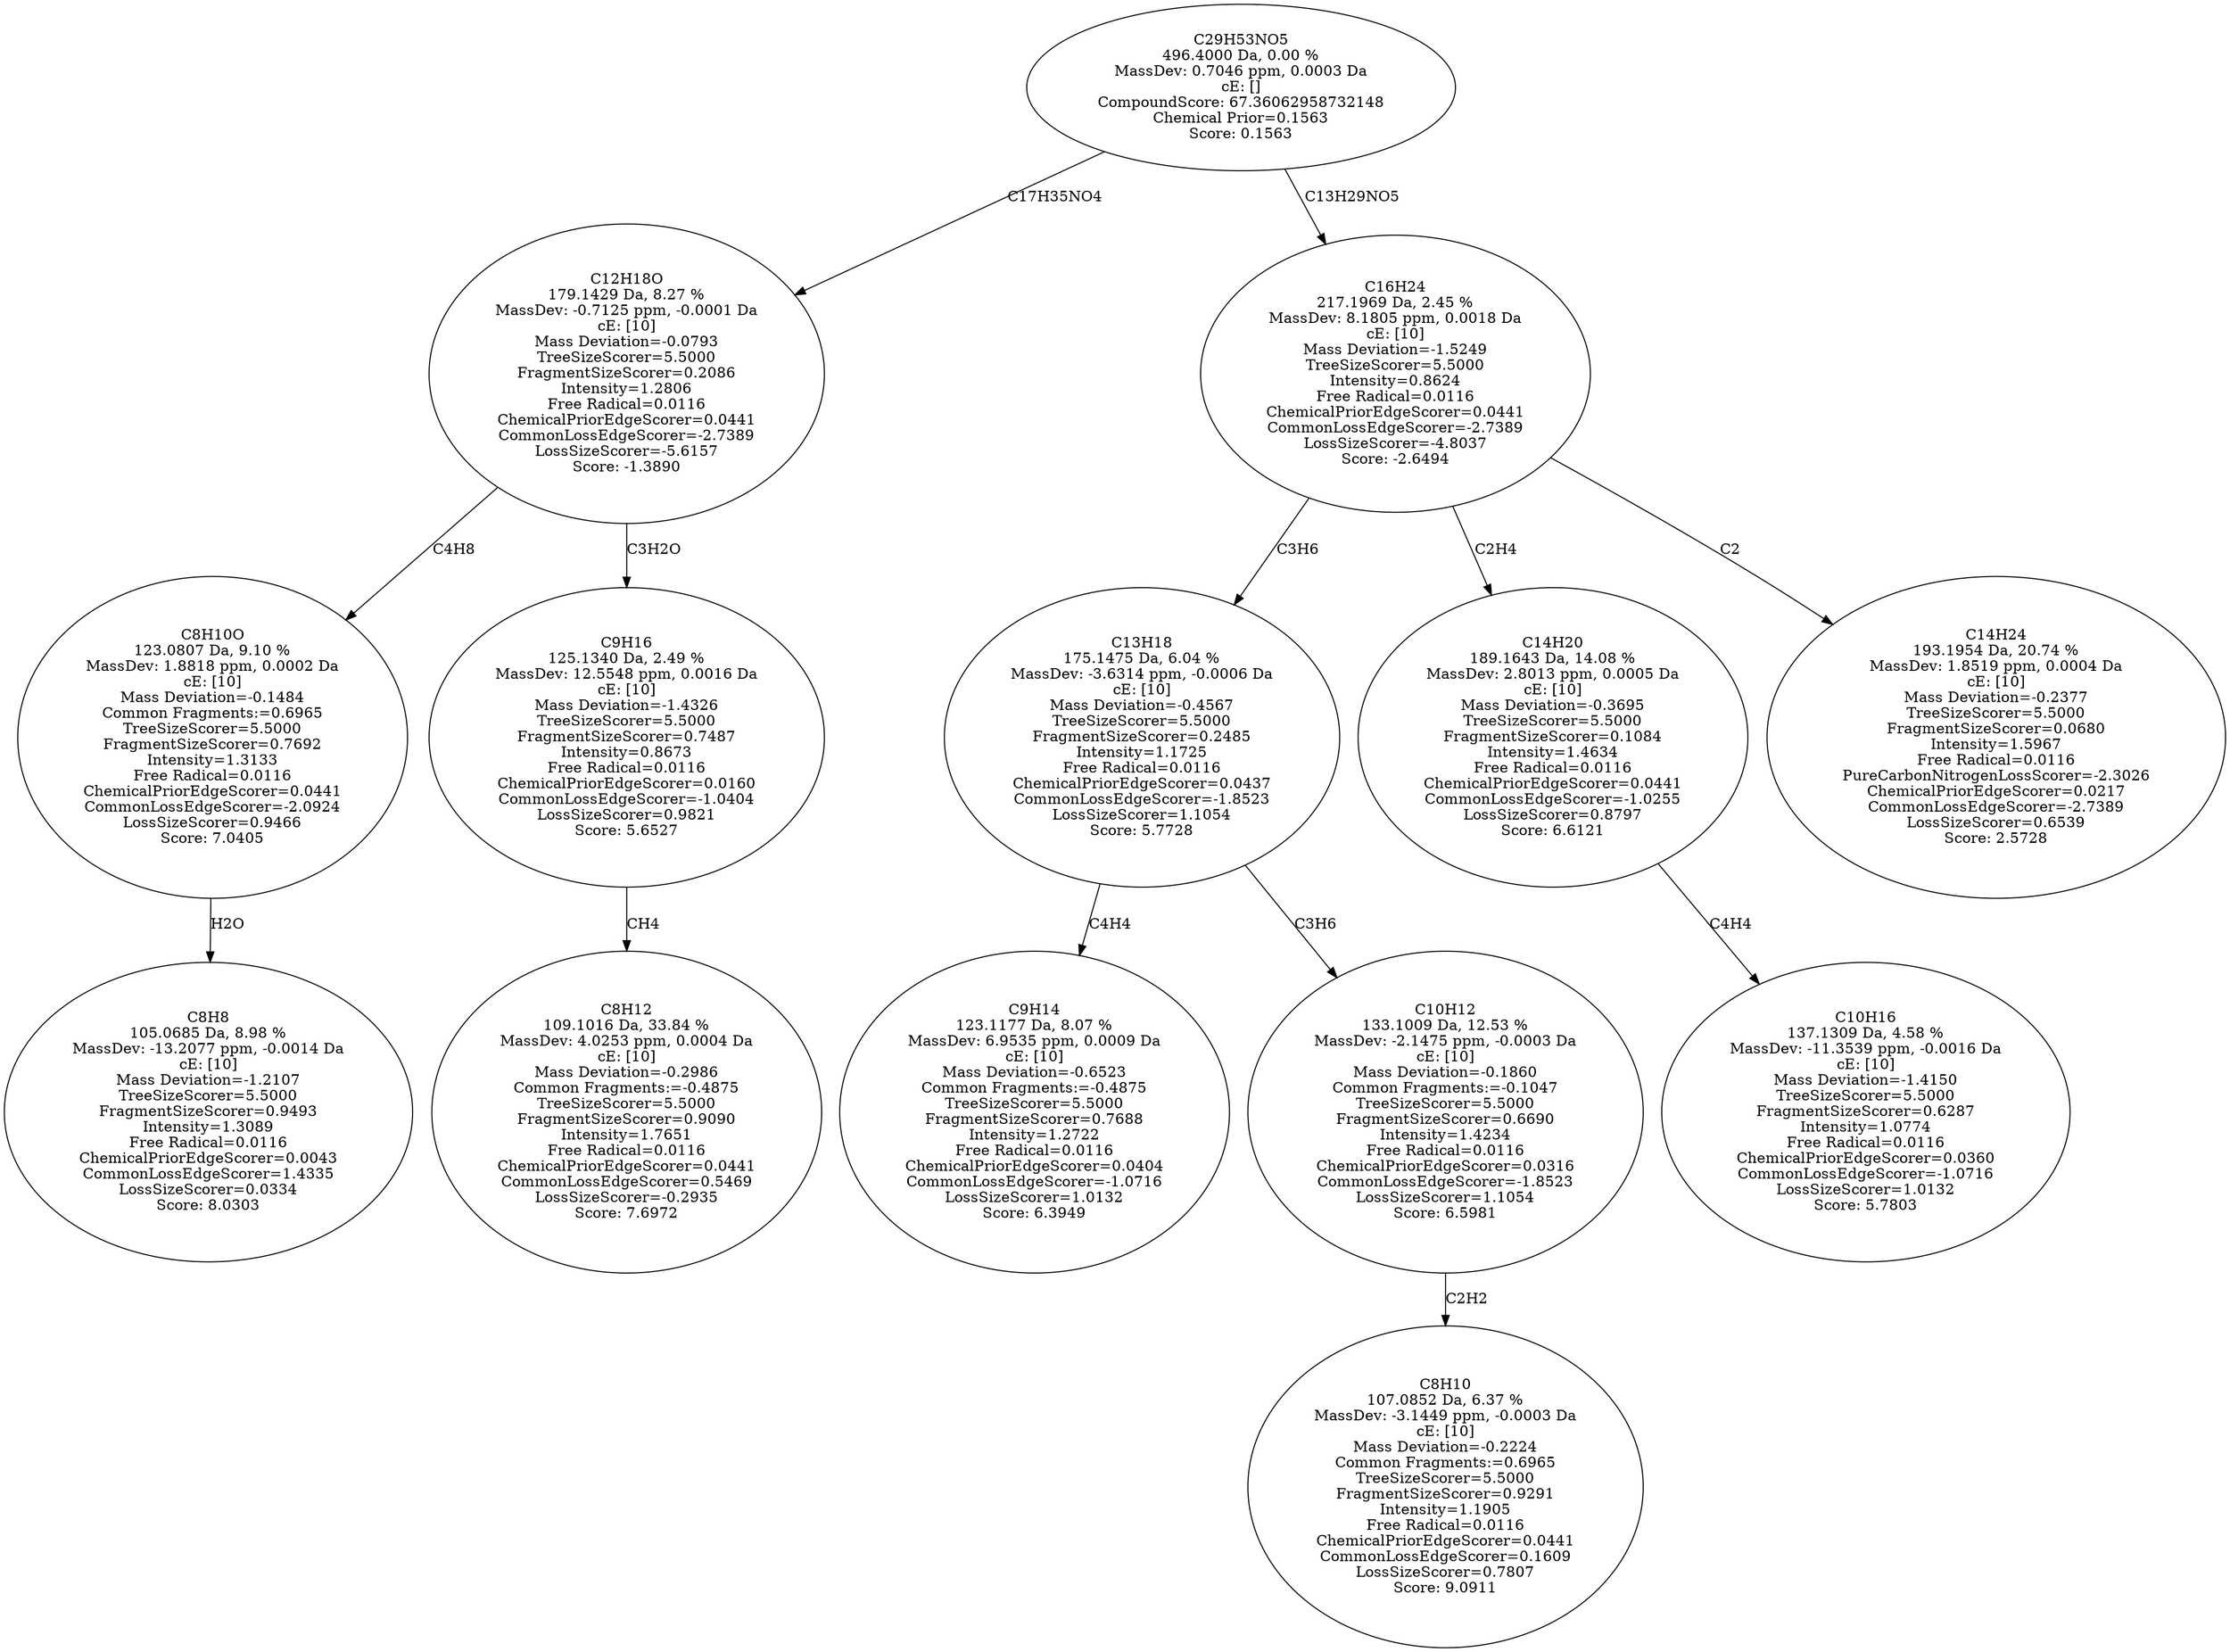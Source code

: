 strict digraph {
v1 [label="C8H8\n105.0685 Da, 8.98 %\nMassDev: -13.2077 ppm, -0.0014 Da\ncE: [10]\nMass Deviation=-1.2107\nTreeSizeScorer=5.5000\nFragmentSizeScorer=0.9493\nIntensity=1.3089\nFree Radical=0.0116\nChemicalPriorEdgeScorer=0.0043\nCommonLossEdgeScorer=1.4335\nLossSizeScorer=0.0334\nScore: 8.0303"];
v2 [label="C8H10O\n123.0807 Da, 9.10 %\nMassDev: 1.8818 ppm, 0.0002 Da\ncE: [10]\nMass Deviation=-0.1484\nCommon Fragments:=0.6965\nTreeSizeScorer=5.5000\nFragmentSizeScorer=0.7692\nIntensity=1.3133\nFree Radical=0.0116\nChemicalPriorEdgeScorer=0.0441\nCommonLossEdgeScorer=-2.0924\nLossSizeScorer=0.9466\nScore: 7.0405"];
v3 [label="C8H12\n109.1016 Da, 33.84 %\nMassDev: 4.0253 ppm, 0.0004 Da\ncE: [10]\nMass Deviation=-0.2986\nCommon Fragments:=-0.4875\nTreeSizeScorer=5.5000\nFragmentSizeScorer=0.9090\nIntensity=1.7651\nFree Radical=0.0116\nChemicalPriorEdgeScorer=0.0441\nCommonLossEdgeScorer=0.5469\nLossSizeScorer=-0.2935\nScore: 7.6972"];
v4 [label="C9H16\n125.1340 Da, 2.49 %\nMassDev: 12.5548 ppm, 0.0016 Da\ncE: [10]\nMass Deviation=-1.4326\nTreeSizeScorer=5.5000\nFragmentSizeScorer=0.7487\nIntensity=0.8673\nFree Radical=0.0116\nChemicalPriorEdgeScorer=0.0160\nCommonLossEdgeScorer=-1.0404\nLossSizeScorer=0.9821\nScore: 5.6527"];
v5 [label="C12H18O\n179.1429 Da, 8.27 %\nMassDev: -0.7125 ppm, -0.0001 Da\ncE: [10]\nMass Deviation=-0.0793\nTreeSizeScorer=5.5000\nFragmentSizeScorer=0.2086\nIntensity=1.2806\nFree Radical=0.0116\nChemicalPriorEdgeScorer=0.0441\nCommonLossEdgeScorer=-2.7389\nLossSizeScorer=-5.6157\nScore: -1.3890"];
v6 [label="C9H14\n123.1177 Da, 8.07 %\nMassDev: 6.9535 ppm, 0.0009 Da\ncE: [10]\nMass Deviation=-0.6523\nCommon Fragments:=-0.4875\nTreeSizeScorer=5.5000\nFragmentSizeScorer=0.7688\nIntensity=1.2722\nFree Radical=0.0116\nChemicalPriorEdgeScorer=0.0404\nCommonLossEdgeScorer=-1.0716\nLossSizeScorer=1.0132\nScore: 6.3949"];
v7 [label="C8H10\n107.0852 Da, 6.37 %\nMassDev: -3.1449 ppm, -0.0003 Da\ncE: [10]\nMass Deviation=-0.2224\nCommon Fragments:=0.6965\nTreeSizeScorer=5.5000\nFragmentSizeScorer=0.9291\nIntensity=1.1905\nFree Radical=0.0116\nChemicalPriorEdgeScorer=0.0441\nCommonLossEdgeScorer=0.1609\nLossSizeScorer=0.7807\nScore: 9.0911"];
v8 [label="C10H12\n133.1009 Da, 12.53 %\nMassDev: -2.1475 ppm, -0.0003 Da\ncE: [10]\nMass Deviation=-0.1860\nCommon Fragments:=-0.1047\nTreeSizeScorer=5.5000\nFragmentSizeScorer=0.6690\nIntensity=1.4234\nFree Radical=0.0116\nChemicalPriorEdgeScorer=0.0316\nCommonLossEdgeScorer=-1.8523\nLossSizeScorer=1.1054\nScore: 6.5981"];
v9 [label="C13H18\n175.1475 Da, 6.04 %\nMassDev: -3.6314 ppm, -0.0006 Da\ncE: [10]\nMass Deviation=-0.4567\nTreeSizeScorer=5.5000\nFragmentSizeScorer=0.2485\nIntensity=1.1725\nFree Radical=0.0116\nChemicalPriorEdgeScorer=0.0437\nCommonLossEdgeScorer=-1.8523\nLossSizeScorer=1.1054\nScore: 5.7728"];
v10 [label="C10H16\n137.1309 Da, 4.58 %\nMassDev: -11.3539 ppm, -0.0016 Da\ncE: [10]\nMass Deviation=-1.4150\nTreeSizeScorer=5.5000\nFragmentSizeScorer=0.6287\nIntensity=1.0774\nFree Radical=0.0116\nChemicalPriorEdgeScorer=0.0360\nCommonLossEdgeScorer=-1.0716\nLossSizeScorer=1.0132\nScore: 5.7803"];
v11 [label="C14H20\n189.1643 Da, 14.08 %\nMassDev: 2.8013 ppm, 0.0005 Da\ncE: [10]\nMass Deviation=-0.3695\nTreeSizeScorer=5.5000\nFragmentSizeScorer=0.1084\nIntensity=1.4634\nFree Radical=0.0116\nChemicalPriorEdgeScorer=0.0441\nCommonLossEdgeScorer=-1.0255\nLossSizeScorer=0.8797\nScore: 6.6121"];
v12 [label="C14H24\n193.1954 Da, 20.74 %\nMassDev: 1.8519 ppm, 0.0004 Da\ncE: [10]\nMass Deviation=-0.2377\nTreeSizeScorer=5.5000\nFragmentSizeScorer=0.0680\nIntensity=1.5967\nFree Radical=0.0116\nPureCarbonNitrogenLossScorer=-2.3026\nChemicalPriorEdgeScorer=0.0217\nCommonLossEdgeScorer=-2.7389\nLossSizeScorer=0.6539\nScore: 2.5728"];
v13 [label="C16H24\n217.1969 Da, 2.45 %\nMassDev: 8.1805 ppm, 0.0018 Da\ncE: [10]\nMass Deviation=-1.5249\nTreeSizeScorer=5.5000\nIntensity=0.8624\nFree Radical=0.0116\nChemicalPriorEdgeScorer=0.0441\nCommonLossEdgeScorer=-2.7389\nLossSizeScorer=-4.8037\nScore: -2.6494"];
v14 [label="C29H53NO5\n496.4000 Da, 0.00 %\nMassDev: 0.7046 ppm, 0.0003 Da\ncE: []\nCompoundScore: 67.36062958732148\nChemical Prior=0.1563\nScore: 0.1563"];
v2 -> v1 [label="H2O"];
v5 -> v2 [label="C4H8"];
v4 -> v3 [label="CH4"];
v5 -> v4 [label="C3H2O"];
v14 -> v5 [label="C17H35NO4"];
v9 -> v6 [label="C4H4"];
v8 -> v7 [label="C2H2"];
v9 -> v8 [label="C3H6"];
v13 -> v9 [label="C3H6"];
v11 -> v10 [label="C4H4"];
v13 -> v11 [label="C2H4"];
v13 -> v12 [label="C2"];
v14 -> v13 [label="C13H29NO5"];
}